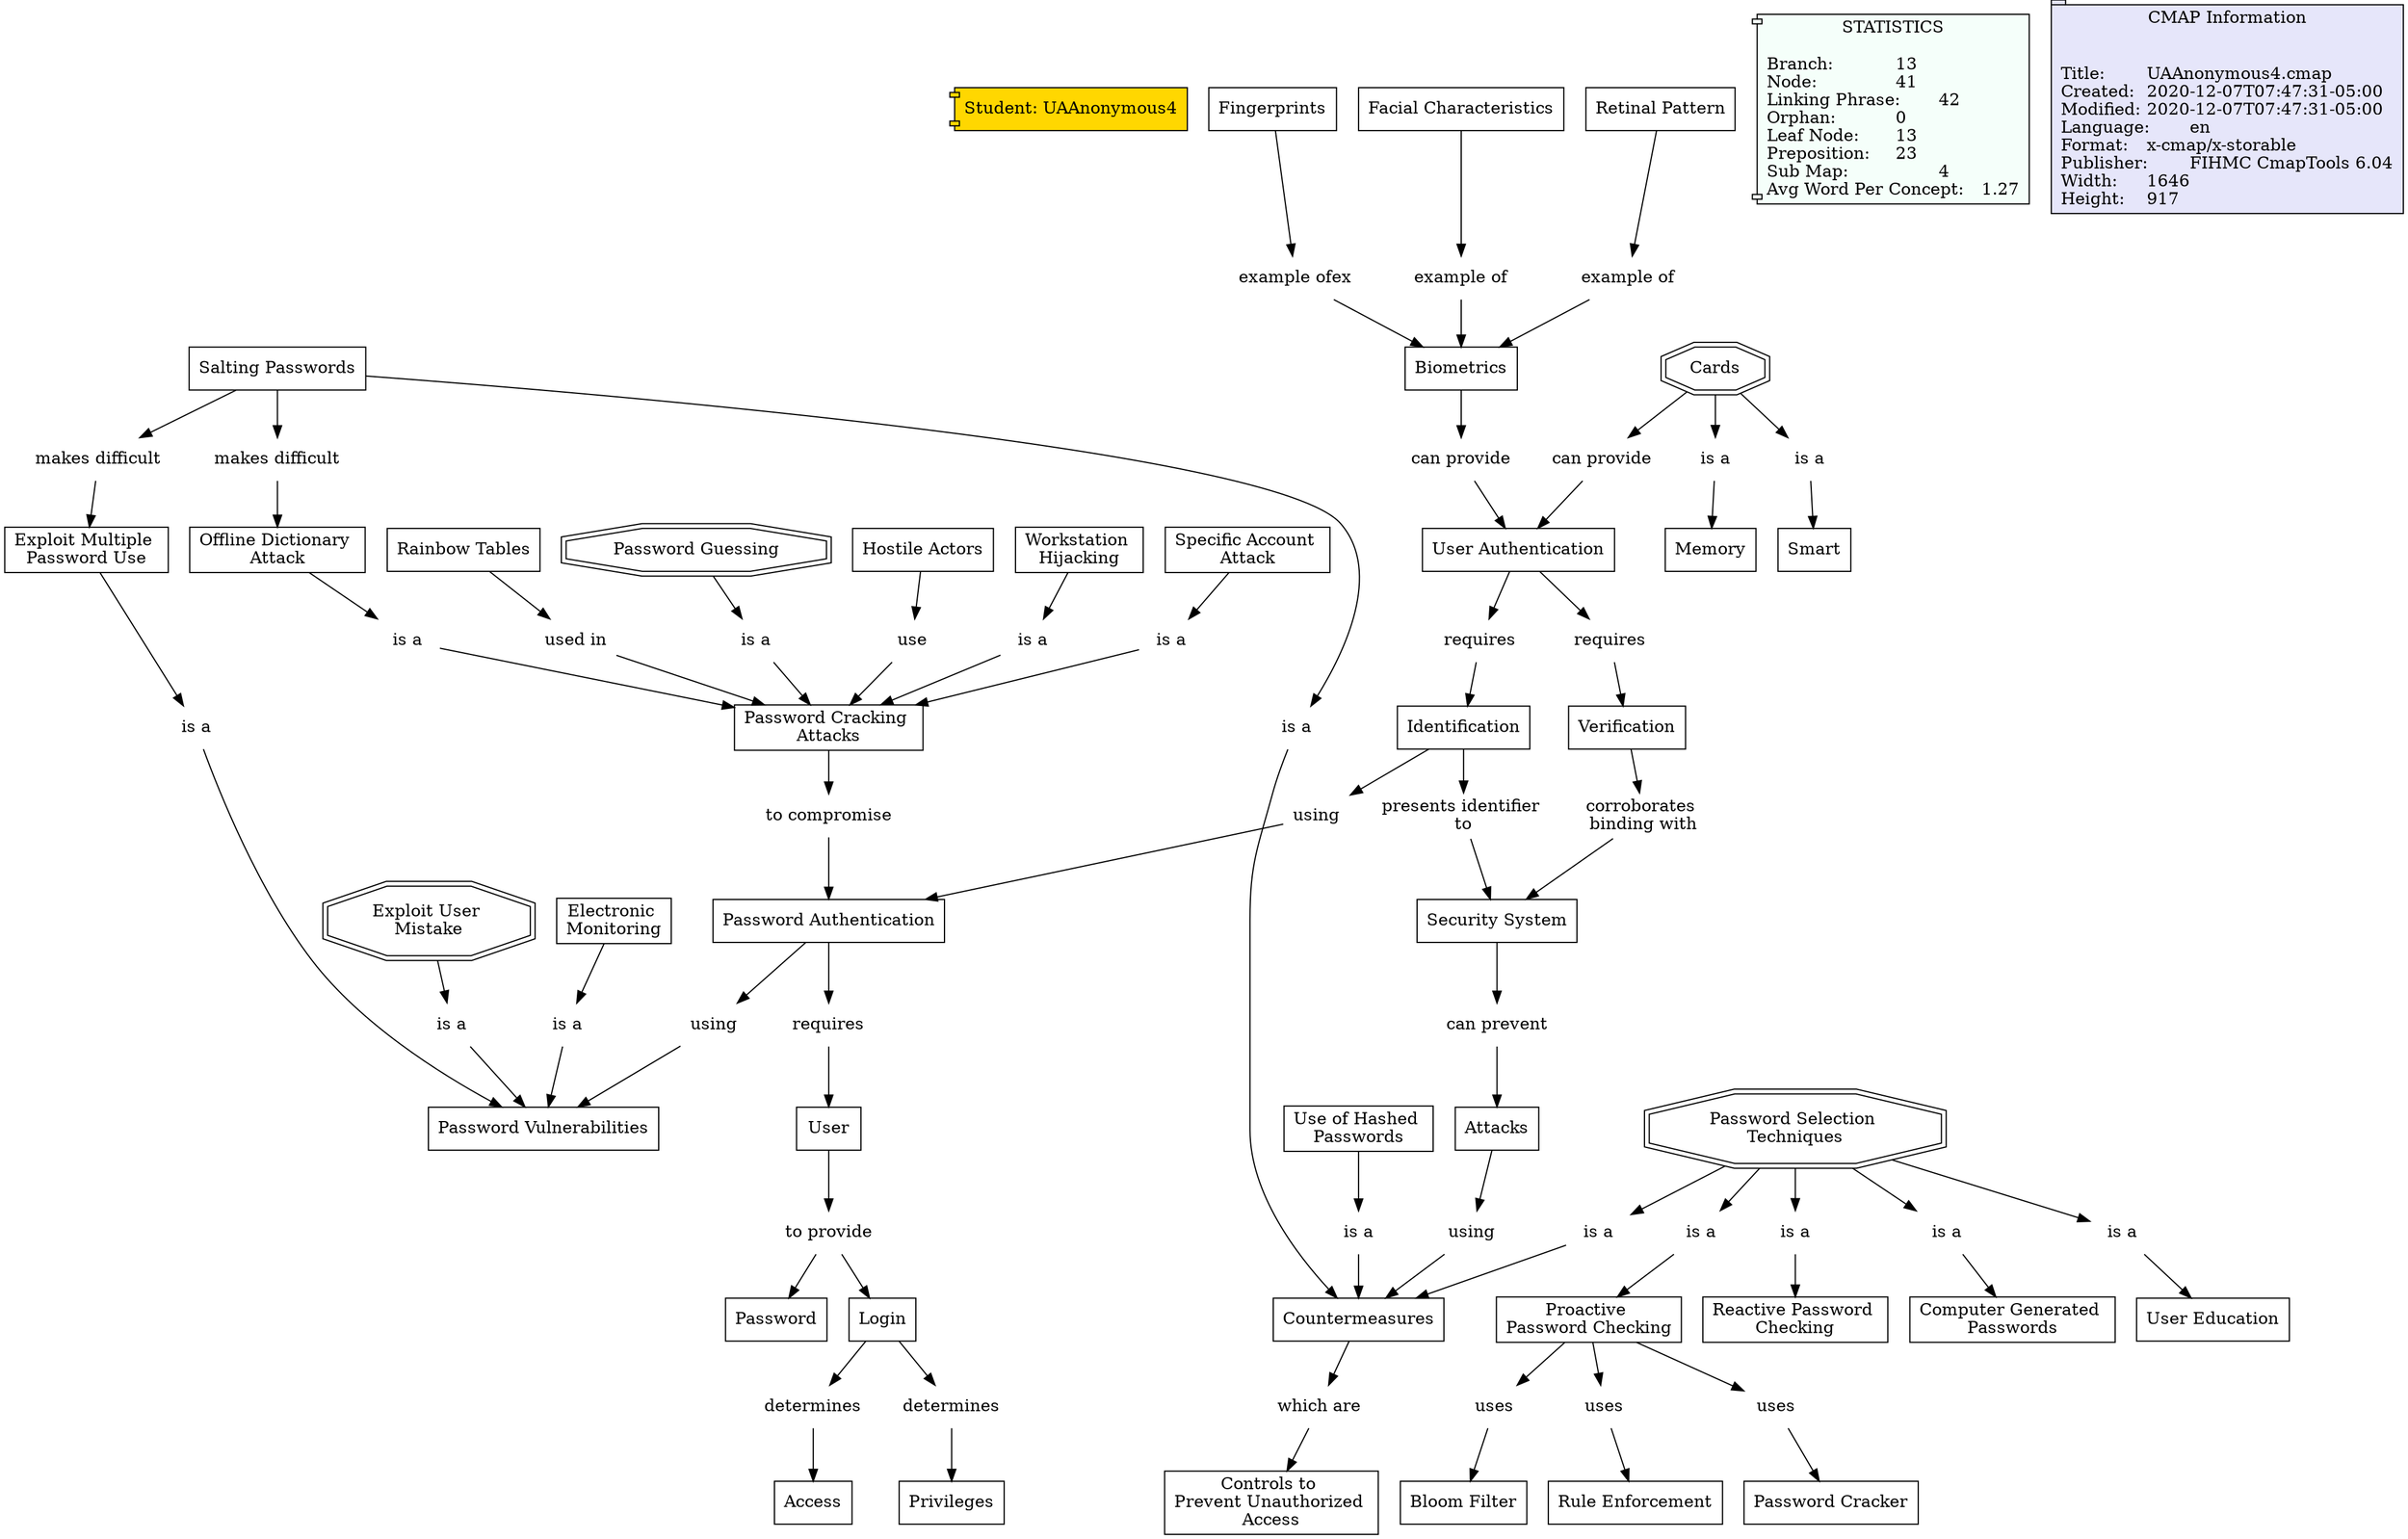 // The Round Table
digraph {
	Student [label="Student: UAAnonymous4" fillcolor=gold shape=component style=filled]
	"1RRBHR0FW-6VB099-2CH" [label="is a" shape=none]
	"1RRBHMY0T-J2VQWR-239" [label="Password Vulnerabilities
" fillcolor=white shape=rect style=filled]
	"1RRBHR0FW-6VB099-2CH" -> "1RRBHMY0T-J2VQWR-239" [constraint=true]
	"1RRBD29J1-1WN9FTP-PX" [label=requires shape=none]
	"1RRBD0G09-7SVGJ2-DM" [label=Identification fillcolor=white shape=rect style=filled]
	"1RRBD29J1-1WN9FTP-PX" -> "1RRBD0G09-7SVGJ2-DM" [constraint=true]
	"1RRBHV7CK-610GQV-2HL" [label="which are" shape=none]
	"1RRBHV7CH-BFDNN1-2HH" [label="Controls to 
Prevent Unauthorized 
Access" fillcolor=white shape=rect style=filled]
	"1RRBHV7CK-610GQV-2HL" -> "1RRBHV7CH-BFDNN1-2HH" [constraint=true]
	"1RRBHY9YL-1NBYGQS-2QY" [label="Salting Passwords
" fillcolor=white shape=rect style=filled]
	"1RRBJ5V99-290WNP-2Y7" [label="makes difficult
" shape=none]
	"1RRBHY9YL-1NBYGQS-2QY" -> "1RRBJ5V99-290WNP-2Y7" [constraint=true]
	"1RRBJXP91-7Z891V-34G" [label="Proactive 
Password Checking
" fillcolor=white shape=rect style=filled]
	"1RRBK0JTX-K6HH9Z-3BK" [label=uses shape=none]
	"1RRBJXP91-7Z891V-34G" -> "1RRBK0JTX-K6HH9Z-3BK" [constraint=true]
	"1RRBHY9YL-1NBYGQS-2QY" [label="Salting Passwords
" fillcolor=white shape=rect style=filled]
	"1RRBHYJ22-YJKL6W-2RX" [label="is a" shape=none]
	"1RRBHY9YL-1NBYGQS-2QY" -> "1RRBHYJ22-YJKL6W-2RX" [constraint=true]
	"1RRBJ5V99-290WNP-2Y7" [label="makes difficult
" shape=none]
	"1RRBHFY7K-1BNB0ZY-1R4" [label="Offline Dictionary 
Attack" fillcolor=white shape=rect style=filled]
	"1RRBJ5V99-290WNP-2Y7" -> "1RRBHFY7K-1BNB0ZY-1R4" [constraint=true]
	"1RRBHQT4W-H0X37J-2BN" [label="is a" shape=none]
	"1RRBHMY0T-J2VQWR-239" [label="Password Vulnerabilities
" fillcolor=white shape=rect style=filled]
	"1RRBHQT4W-H0X37J-2BN" -> "1RRBHMY0T-J2VQWR-239" [constraint=true]
	"1RRBD0GXM-SNLK3P-DR" [label=Verification fillcolor=white shape=rect style=filled]
	"1RRBD4N83-9H8XPS-YQ" [label="corroborates 
binding with
" shape=none]
	"1RRBD0GXM-SNLK3P-DR" -> "1RRBD4N83-9H8XPS-YQ" [constraint=true]
	"1RRBD2H8P-1XBZTM5-QZ" [label=requires shape=none]
	"1RRBD0GXM-SNLK3P-DR" [label=Verification fillcolor=white shape=rect style=filled]
	"1RRBD2H8P-1XBZTM5-QZ" -> "1RRBD0GXM-SNLK3P-DR" [constraint=true]
	"1RRBKFYT6-1QDHLQC-44B" [label="example ofex
" shape=none]
	"1RRBKBLVD-X4GHYC-3TD" [label=Biometrics fillcolor=white shape=rect style=filled]
	"1RRBKFYT6-1QDHLQC-44B" -> "1RRBKBLVD-X4GHYC-3TD" [constraint=true]
	"1RRBHDHNG-B0KVYC-1MX" [label="Hostile Actors
" fillcolor=white shape=rect style=filled]
	"1RRBHDW7N-1PDBDX2-1NR" [label=use shape=none]
	"1RRBHDHNG-B0KVYC-1MX" -> "1RRBHDW7N-1PDBDX2-1NR" [constraint=true]
	"1RRBHJPYM-1760RVZ-1VS" [label="Workstation 
Hijacking" fillcolor=white shape=rect style=filled]
	"1RRBHLTX3-HM8FJ6-22B" [label="is a" shape=none]
	"1RRBHJPYM-1760RVZ-1VS" -> "1RRBHLTX3-HM8FJ6-22B" [constraint=true]
	"1RRBK65TG-1B124V6-3NG" [label="is a" shape=none]
	"1RRBK5CF5-SPPS36-3KH" [label="Reactive Password 
Checking" fillcolor=white shape=rect style=filled]
	"1RRBK65TG-1B124V6-3NG" -> "1RRBK5CF5-SPPS36-3KH" [constraint=true]
	"1RRBHRTFK-DDF646-2DB" [label=Attacks fillcolor=white shape=rect style=filled]
	"1RRBHSB5H-WY4SKX-2G1" [label=using shape=none]
	"1RRBHRTFK-DDF646-2DB" -> "1RRBHSB5H-WY4SKX-2G1" [constraint=true]
	"1RRBK9LRF-1GK6Y90-3R3" [label=Cards fillcolor=white shape=doubleoctagon style=filled]
	"1RRBK9SGT-2941B95-3RL" [label="can provide
" shape=none]
	"1RRBK9LRF-1GK6Y90-3R3" -> "1RRBK9SGT-2941B95-3RL" [constraint=true]
	"1RRBD4D08-G97L1Z-X7" [label="presents identifier 
to" shape=none]
	"1RRBD3BGB-1WVW8CM-RW" [label="Security System
" fillcolor=white shape=rect style=filled]
	"1RRBD4D08-G97L1Z-X7" -> "1RRBD3BGB-1WVW8CM-RW" [constraint=true]
	"1RRBK61LR-C507B-3MM" [label="is a" shape=none]
	"1RRBK51SW-15MRM9G-3J1" [label="Computer Generated 
Passwords" fillcolor=white shape=rect style=filled]
	"1RRBK61LR-C507B-3MM" -> "1RRBK51SW-15MRM9G-3J1" [constraint=true]
	"1RRBHXBRQ-D2S99V-2NZ" [label="Use of Hashed 
Passwords" fillcolor=white shape=rect style=filled]
	"1RRBHXWG3-XPHNNT-2Q7" [label="is a" shape=none]
	"1RRBHXBRQ-D2S99V-2NZ" -> "1RRBHXWG3-XPHNNT-2Q7" [constraint=true]
	"1RRBK7RCZ-55SJ0Q-3QF" [label="is a" shape=none]
	"1RRBHSB5F-203HKMC-2FY" [label=Countermeasures fillcolor=white shape=rect style=filled]
	"1RRBK7RCZ-55SJ0Q-3QF" -> "1RRBHSB5F-203HKMC-2FY" [constraint=true]
	"1RRBHY9YL-1NBYGQS-2QY" [label="Salting Passwords
" fillcolor=white shape=rect style=filled]
	"1RRBJ46MY-1J3030W-2WR" [label="makes difficult
" shape=none]
	"1RRBHY9YL-1NBYGQS-2QY" -> "1RRBJ46MY-1J3030W-2WR" [constraint=true]
	"1RRBK4CRZ-1NWJXL9-3F6" [label="Password Selection 
Techniques" fillcolor=white shape=doubleoctagon style=filled]
	"1RRBK61LR-C507B-3MM" [label="is a" shape=none]
	"1RRBK4CRZ-1NWJXL9-3F6" -> "1RRBK61LR-C507B-3MM" [constraint=true]
	"1RRBHJMP1-K1Z7V9-1VJ" [label="Specific Account 
Attack" fillcolor=white shape=rect style=filled]
	"1RRBHLHG0-TJ0Y7P-20L" [label="is a" shape=none]
	"1RRBHJMP1-K1Z7V9-1VJ" -> "1RRBHLHG0-TJ0Y7P-20L" [constraint=true]
	"1RRBKCPFR-164YCK9-3X2" [label="is a" shape=none]
	"1RRBKB93N-24G7GRX-3SJ" [label=Memory fillcolor=white shape=rect style=filled]
	"1RRBKCPFR-164YCK9-3X2" -> "1RRBKB93N-24G7GRX-3SJ" [constraint=true]
	"1RRBHL902-NRJ7MQ-1ZS" [label="is a" shape=none]
	"1RRBHDW7L-2NSCN2-1NN" [label="Password Cracking 
Attacks" fillcolor=white shape=rect style=filled]
	"1RRBHL902-NRJ7MQ-1ZS" -> "1RRBHDW7L-2NSCN2-1NN" [constraint=true]
	"1RRBHSB5F-203HKMC-2FY" [label=Countermeasures fillcolor=white shape=rect style=filled]
	"1RRBHV7CK-610GQV-2HL" [label="which are" shape=none]
	"1RRBHSB5F-203HKMC-2FY" -> "1RRBHV7CK-610GQV-2HL" [constraint=true]
	"1RRBHRTFM-1HXK2FS-2DF" [label="can prevent
" shape=none]
	"1RRBHRTFK-DDF646-2DB" [label=Attacks fillcolor=white shape=rect style=filled]
	"1RRBHRTFM-1HXK2FS-2DF" -> "1RRBHRTFK-DDF646-2DB" [constraint=true]
	"1RRBK4CRZ-1NWJXL9-3F6" [label="Password Selection 
Techniques" fillcolor=white shape=doubleoctagon style=filled]
	"1RRBK7RCZ-55SJ0Q-3QF" [label="is a" shape=none]
	"1RRBK4CRZ-1NWJXL9-3F6" -> "1RRBK7RCZ-55SJ0Q-3QF" [constraint=true]
	"1RRBH2J4J-1KPMWP2-15L" [label=Login fillcolor=white shape=rect style=filled]
	"1RRBH8LVW-H72G4T-1FW" [label=determines shape=none]
	"1RRBH2J4J-1KPMWP2-15L" -> "1RRBH8LVW-H72G4T-1FW" [constraint=true]
	"1RRBD3BGB-1WVW8CM-RW" [label="Security System
" fillcolor=white shape=rect style=filled]
	"1RRBHRTFM-1HXK2FS-2DF" [label="can prevent
" shape=none]
	"1RRBD3BGB-1WVW8CM-RW" -> "1RRBHRTFM-1HXK2FS-2DF" [constraint=true]
	"1RRBHFY7K-1BNB0ZY-1R4" [label="Offline Dictionary 
Attack" fillcolor=white shape=rect style=filled]
	"1RRBHL902-NRJ7MQ-1ZS" [label="is a" shape=none]
	"1RRBHFY7K-1BNB0ZY-1R4" -> "1RRBHL902-NRJ7MQ-1ZS" [constraint=true]
	"1RRBK5V1W-1Z9N712-3LR" [label="is a" shape=none]
	"1RRBK4X8G-1J6JH7N-3HF" [label="User Education
" fillcolor=white shape=rect style=filled]
	"1RRBK5V1W-1Z9N712-3LR" -> "1RRBK4X8G-1J6JH7N-3HF" [constraint=true]
	"1RRBD0G09-7SVGJ2-DM" [label=Identification fillcolor=white shape=rect style=filled]
	"1RRBH1HD2-194M41T-12W" [label=using shape=none]
	"1RRBD0G09-7SVGJ2-DM" -> "1RRBH1HD2-194M41T-12W" [constraint=true]
	"1RRBH1HD2-194M41T-12W" [label=using shape=none]
	"1RRBH11FL-2DZS41C-11V" [label="Password Authentication
" fillcolor=white shape=rect style=filled]
	"1RRBH1HD2-194M41T-12W" -> "1RRBH11FL-2DZS41C-11V" [constraint=true]
	"1RRBKDQC1-1QDB7WG-40R" [label=Fingerprints fillcolor=white shape=rect style=filled]
	"1RRBKFYT6-1QDHLQC-44B" [label="example ofex
" shape=none]
	"1RRBKDQC1-1QDB7WG-40R" -> "1RRBKFYT6-1QDHLQC-44B" [constraint=true]
	"1RRBH11FL-2DZS41C-11V" [label="Password Authentication
" fillcolor=white shape=rect style=filled]
	"1RRBHMY0W-1H00YT3-23D" [label=using shape=none]
	"1RRBH11FL-2DZS41C-11V" -> "1RRBHMY0W-1H00YT3-23D" [constraint=true]
	"1RRBKFWGT-1J2B30T-43M" [label="example of
" shape=none]
	"1RRBKBLVD-X4GHYC-3TD" [label=Biometrics fillcolor=white shape=rect style=filled]
	"1RRBKFWGT-1J2B30T-43M" -> "1RRBKBLVD-X4GHYC-3TD" [constraint=true]
	"1RRBH2PYH-7HDYZJ-164" [label="to provide
" shape=none]
	"1RRBH3P3B-1G9YDV8-174" [label=Password fillcolor=white shape=rect style=filled]
	"1RRBH2PYH-7HDYZJ-164" -> "1RRBH3P3B-1G9YDV8-174" [constraint=true]
	"1RRBD040V-230VR7C-8P" [label="User Authentication
" fillcolor=white shape=rect style=filled]
	"1RRBD29J1-1WN9FTP-PX" [label=requires shape=none]
	"1RRBD040V-230VR7C-8P" -> "1RRBD29J1-1WN9FTP-PX" [constraint=true]
	"1RRBH7MWP-YJMCGB-1DC" [label=requires shape=none]
	"1RRBH1XR4-11DBK9D-13M" [label=User fillcolor=white shape=rect style=filled]
	"1RRBH7MWP-YJMCGB-1DC" -> "1RRBH1XR4-11DBK9D-13M" [constraint=true]
	"1RRBD040V-230VR7C-8P" [label="User Authentication
" fillcolor=white shape=rect style=filled]
	"1RRBD2H8P-1XBZTM5-QZ" [label=requires shape=none]
	"1RRBD040V-230VR7C-8P" -> "1RRBD2H8P-1XBZTM5-QZ" [constraint=true]
	"1RRBK4CRZ-1NWJXL9-3F6" [label="Password Selection 
Techniques" fillcolor=white shape=doubleoctagon style=filled]
	"1RRBK65TG-1B124V6-3NG" [label="is a" shape=none]
	"1RRBK4CRZ-1NWJXL9-3F6" -> "1RRBK65TG-1B124V6-3NG" [constraint=true]
	"1RRBK9LRF-1GK6Y90-3R3" [label=Cards fillcolor=white shape=doubleoctagon style=filled]
	"1RRBKCSP1-11S01JM-3XR" [label="is a" shape=none]
	"1RRBK9LRF-1GK6Y90-3R3" -> "1RRBKCSP1-11S01JM-3XR" [constraint=true]
	"1RRBK9LRF-1GK6Y90-3R3" [label=Cards fillcolor=white shape=doubleoctagon style=filled]
	"1RRBKCPFR-164YCK9-3X2" [label="is a" shape=none]
	"1RRBK9LRF-1GK6Y90-3R3" -> "1RRBKCPFR-164YCK9-3X2" [constraint=true]
	"1RRBD4N83-9H8XPS-YQ" [label="corroborates 
binding with
" shape=none]
	"1RRBD3BGB-1WVW8CM-RW" [label="Security System
" fillcolor=white shape=rect style=filled]
	"1RRBD4N83-9H8XPS-YQ" -> "1RRBD3BGB-1WVW8CM-RW" [constraint=true]
	"1RRBKDJ48-5QRMRJ-3ZT" [label="Facial Characteristics
" fillcolor=white shape=rect style=filled]
	"1RRBKFWGT-1J2B30T-43M" [label="example of
" shape=none]
	"1RRBKDJ48-5QRMRJ-3ZT" -> "1RRBKFWGT-1J2B30T-43M" [constraint=true]
	"1RRBHDW7N-1PDBDX2-1NR" [label=use shape=none]
	"1RRBHDW7L-2NSCN2-1NN" [label="Password Cracking 
Attacks" fillcolor=white shape=rect style=filled]
	"1RRBHDW7N-1PDBDX2-1NR" -> "1RRBHDW7L-2NSCN2-1NN" [constraint=true]
	"1RRBK4CRZ-1NWJXL9-3F6" [label="Password Selection 
Techniques" fillcolor=white shape=doubleoctagon style=filled]
	"1RRBK5V1W-1Z9N712-3LR" [label="is a" shape=none]
	"1RRBK4CRZ-1NWJXL9-3F6" -> "1RRBK5V1W-1Z9N712-3LR" [constraint=true]
	"1RRBKCSP1-11S01JM-3XR" [label="is a" shape=none]
	"1RRBKBFLN-S90JS6-3T2" [label=Smart fillcolor=white shape=rect style=filled]
	"1RRBKCSP1-11S01JM-3XR" -> "1RRBKBFLN-S90JS6-3T2" [constraint=true]
	"1RRBJZSZQ-1YXJ4NL-38W" [label=uses shape=none]
	"1RRBJYK41-285BVZ9-36K" [label="Rule Enforcement
" fillcolor=white shape=rect style=filled]
	"1RRBJZSZQ-1YXJ4NL-38W" -> "1RRBJYK41-285BVZ9-36K" [constraint=true]
	"1RRBKBLVD-X4GHYC-3TD" [label=Biometrics fillcolor=white shape=rect style=filled]
	"1RRBKC7QD-1GR9XPH-3VY" [label="can provide
" shape=none]
	"1RRBKBLVD-X4GHYC-3TD" -> "1RRBKC7QD-1GR9XPH-3VY" [constraint=true]
	"1RRBHLHG0-TJ0Y7P-20L" [label="is a" shape=none]
	"1RRBHDW7L-2NSCN2-1NN" [label="Password Cracking 
Attacks" fillcolor=white shape=rect style=filled]
	"1RRBHLHG0-TJ0Y7P-20L" -> "1RRBHDW7L-2NSCN2-1NN" [constraint=true]
	"1RRBD0G09-7SVGJ2-DM" [label=Identification fillcolor=white shape=rect style=filled]
	"1RRBD4D08-G97L1Z-X7" [label="presents identifier 
to" shape=none]
	"1RRBD0G09-7SVGJ2-DM" -> "1RRBD4D08-G97L1Z-X7" [constraint=true]
	"1RRBKDZPF-SJXDMR-419" [label="Retinal Pattern
" fillcolor=white shape=rect style=filled]
	"1RRBKG13Y-17XSZXF-450" [label="example of
" shape=none]
	"1RRBKDZPF-SJXDMR-419" -> "1RRBKG13Y-17XSZXF-450" [constraint=true]
	"1RRBH2J4J-1KPMWP2-15L" [label=Login fillcolor=white shape=rect style=filled]
	"1RRBHBQSQ-2BCRN6X-1JN" [label=determines shape=none]
	"1RRBH2J4J-1KPMWP2-15L" -> "1RRBHBQSQ-2BCRN6X-1JN" [constraint=true]
	"1RRBHMY0W-1H00YT3-23D" [label=using shape=none]
	"1RRBHMY0T-J2VQWR-239" [label="Password Vulnerabilities
" fillcolor=white shape=rect style=filled]
	"1RRBHMY0W-1H00YT3-23D" -> "1RRBHMY0T-J2VQWR-239" [constraint=true]
	"1RRBHFCW0-263PXN3-1Q0" [label="to compromise
" shape=none]
	"1RRBH11FL-2DZS41C-11V" [label="Password Authentication
" fillcolor=white shape=rect style=filled]
	"1RRBHFCW0-263PXN3-1Q0" -> "1RRBH11FL-2DZS41C-11V" [constraint=true]
	"1RRBK6C9T-1LZ5T8F-3PC" [label="is a" shape=none]
	"1RRBJXP91-7Z891V-34G" [label="Proactive 
Password Checking
" fillcolor=white shape=rect style=filled]
	"1RRBK6C9T-1LZ5T8F-3PC" -> "1RRBJXP91-7Z891V-34G" [constraint=true]
	"1RRBK0JTX-K6HH9Z-3BK" [label=uses shape=none]
	"1RRBJYLQS-26GHL9K-36T" [label="Bloom Filter
" fillcolor=white shape=rect style=filled]
	"1RRBK0JTX-K6HH9Z-3BK" -> "1RRBJYLQS-26GHL9K-36T" [constraint=true]
	"1RRBHYJ22-YJKL6W-2RX" [label="is a" shape=none]
	"1RRBHSB5F-203HKMC-2FY" [label=Countermeasures fillcolor=white shape=rect style=filled]
	"1RRBHYJ22-YJKL6W-2RX" -> "1RRBHSB5F-203HKMC-2FY" [constraint=true]
	"1RRBJXP91-7Z891V-34G" [label="Proactive 
Password Checking
" fillcolor=white shape=rect style=filled]
	"1RRBJZSZQ-1YXJ4NL-38W" [label=uses shape=none]
	"1RRBJXP91-7Z891V-34G" -> "1RRBJZSZQ-1YXJ4NL-38W" [constraint=true]
	"1RRBHXWG3-XPHNNT-2Q7" [label="is a" shape=none]
	"1RRBHSB5F-203HKMC-2FY" [label=Countermeasures fillcolor=white shape=rect style=filled]
	"1RRBHXWG3-XPHNNT-2Q7" -> "1RRBHSB5F-203HKMC-2FY" [constraint=true]
	"1RRBHSB5H-WY4SKX-2G1" [label=using shape=none]
	"1RRBHSB5F-203HKMC-2FY" [label=Countermeasures fillcolor=white shape=rect style=filled]
	"1RRBHSB5H-WY4SKX-2G1" -> "1RRBHSB5F-203HKMC-2FY" [constraint=true]
	"1RRBHQP7K-11J7T5J-29T" [label="is a" shape=none]
	"1RRBHMY0T-J2VQWR-239" [label="Password Vulnerabilities
" fillcolor=white shape=rect style=filled]
	"1RRBHQP7K-11J7T5J-29T" -> "1RRBHMY0T-J2VQWR-239" [constraint=true]
	"1RRBH2PYH-7HDYZJ-164" [label="to provide
" shape=none]
	"1RRBH2J4J-1KPMWP2-15L" [label=Login fillcolor=white shape=rect style=filled]
	"1RRBH2PYH-7HDYZJ-164" -> "1RRBH2J4J-1KPMWP2-15L" [constraint=true]
	"1RRBK4CRZ-1NWJXL9-3F6" [label="Password Selection 
Techniques" fillcolor=white shape=doubleoctagon style=filled]
	"1RRBK6C9T-1LZ5T8F-3PC" [label="is a" shape=none]
	"1RRBK4CRZ-1NWJXL9-3F6" -> "1RRBK6C9T-1LZ5T8F-3PC" [constraint=true]
	"1RRBJBJTB-252Y1LH-32J" [label="used in" shape=none]
	"1RRBHDW7L-2NSCN2-1NN" [label="Password Cracking 
Attacks" fillcolor=white shape=rect style=filled]
	"1RRBJBJTB-252Y1LH-32J" -> "1RRBHDW7L-2NSCN2-1NN" [constraint=true]
	"1RRBJ931H-1T7248Y-2ZZ" [label="Rainbow Tables
" fillcolor=white shape=rect style=filled]
	"1RRBJBJTB-252Y1LH-32J" [label="used in" shape=none]
	"1RRBJ931H-1T7248Y-2ZZ" -> "1RRBJBJTB-252Y1LH-32J" [constraint=true]
	"1RRBJ46MY-1J3030W-2WR" [label="makes difficult
" shape=none]
	"1RRBHP7LM-1BXGMZX-268" [label="Exploit Multiple 
Password Use
" fillcolor=white shape=rect style=filled]
	"1RRBJ46MY-1J3030W-2WR" -> "1RRBHP7LM-1BXGMZX-268" [constraint=true]
	"1RRBKC7QD-1GR9XPH-3VY" [label="can provide
" shape=none]
	"1RRBD040V-230VR7C-8P" [label="User Authentication
" fillcolor=white shape=rect style=filled]
	"1RRBKC7QD-1GR9XPH-3VY" -> "1RRBD040V-230VR7C-8P" [constraint=true]
	"1RRBK9SGT-2941B95-3RL" [label="can provide
" shape=none]
	"1RRBD040V-230VR7C-8P" [label="User Authentication
" fillcolor=white shape=rect style=filled]
	"1RRBK9SGT-2941B95-3RL" -> "1RRBD040V-230VR7C-8P" [constraint=true]
	"1RRBHP7LM-1BXGMZX-268" [label="Exploit Multiple 
Password Use
" fillcolor=white shape=rect style=filled]
	"1RRBHR0FW-6VB099-2CH" [label="is a" shape=none]
	"1RRBHP7LM-1BXGMZX-268" -> "1RRBHR0FW-6VB099-2CH" [constraint=true]
	"1RRBK0DCX-23D3K4W-39Q" [label=uses shape=none]
	"1RRBJYKYS-1Z2XKDC-36P" [label="Password Cracker
" fillcolor=white shape=rect style=filled]
	"1RRBK0DCX-23D3K4W-39Q" -> "1RRBJYKYS-1Z2XKDC-36P" [constraint=true]
	"1RRBJXP91-7Z891V-34G" [label="Proactive 
Password Checking
" fillcolor=white shape=rect style=filled]
	"1RRBK0DCX-23D3K4W-39Q" [label=uses shape=none]
	"1RRBJXP91-7Z891V-34G" -> "1RRBK0DCX-23D3K4W-39Q" [constraint=true]
	"1RRBHP6LH-1SKQDG4-264" [label="Exploit User 
Mistake" fillcolor=white shape=doubleoctagon style=filled]
	"1RRBHQP7K-11J7T5J-29T" [label="is a" shape=none]
	"1RRBHP6LH-1SKQDG4-264" -> "1RRBHQP7K-11J7T5J-29T" [constraint=true]
	"1RRBHBQSQ-2BCRN6X-1JN" [label=determines shape=none]
	"1RRBHBFGH-NPC85X-1J0" [label=Privileges fillcolor=white shape=rect style=filled]
	"1RRBHBQSQ-2BCRN6X-1JN" -> "1RRBHBFGH-NPC85X-1J0" [constraint=true]
	"1RRBH11FL-2DZS41C-11V" [label="Password Authentication
" fillcolor=white shape=rect style=filled]
	"1RRBH7MWP-YJMCGB-1DC" [label=requires shape=none]
	"1RRBH11FL-2DZS41C-11V" -> "1RRBH7MWP-YJMCGB-1DC" [constraint=true]
	"1RRBKG13Y-17XSZXF-450" [label="example of
" shape=none]
	"1RRBKBLVD-X4GHYC-3TD" [label=Biometrics fillcolor=white shape=rect style=filled]
	"1RRBKG13Y-17XSZXF-450" -> "1RRBKBLVD-X4GHYC-3TD" [constraint=true]
	"1RRBH8LVW-H72G4T-1FW" [label=determines shape=none]
	"1RRBH8LVT-Z7Y9MB-1FS" [label=Access fillcolor=white shape=rect style=filled]
	"1RRBH8LVW-H72G4T-1FW" -> "1RRBH8LVT-Z7Y9MB-1FS" [constraint=true]
	"1RRBHLTX3-HM8FJ6-22B" [label="is a" shape=none]
	"1RRBHDW7L-2NSCN2-1NN" [label="Password Cracking 
Attacks" fillcolor=white shape=rect style=filled]
	"1RRBHLTX3-HM8FJ6-22B" -> "1RRBHDW7L-2NSCN2-1NN" [constraint=true]
	"1RRBHDW7L-2NSCN2-1NN" [label="Password Cracking 
Attacks" fillcolor=white shape=rect style=filled]
	"1RRBHFCW0-263PXN3-1Q0" [label="to compromise
" shape=none]
	"1RRBHDW7L-2NSCN2-1NN" -> "1RRBHFCW0-263PXN3-1Q0" [constraint=true]
	"1RRBHP8NG-1YH9HVX-26D" [label="Electronic 
Monitoring" fillcolor=white shape=rect style=filled]
	"1RRBHQT4W-H0X37J-2BN" [label="is a" shape=none]
	"1RRBHP8NG-1YH9HVX-26D" -> "1RRBHQT4W-H0X37J-2BN" [constraint=true]
	"1RRBHJNY6-1H54HXB-1VN" [label="Password Guessing
" fillcolor=white shape=doubleoctagon style=filled]
	"1RRBHLNHH-LG0RYL-21G" [label="is a" shape=none]
	"1RRBHJNY6-1H54HXB-1VN" -> "1RRBHLNHH-LG0RYL-21G" [constraint=true]
	"1RRBH1XR4-11DBK9D-13M" [label=User fillcolor=white shape=rect style=filled]
	"1RRBH2PYH-7HDYZJ-164" [label="to provide
" shape=none]
	"1RRBH1XR4-11DBK9D-13M" -> "1RRBH2PYH-7HDYZJ-164" [constraint=true]
	"1RRBHLNHH-LG0RYL-21G" [label="is a" shape=none]
	"1RRBHDW7L-2NSCN2-1NN" [label="Password Cracking 
Attacks" fillcolor=white shape=rect style=filled]
	"1RRBHLNHH-LG0RYL-21G" -> "1RRBHDW7L-2NSCN2-1NN" [constraint=true]
	statictics [label="STATISTICS
\lBranch:		13\lNode:		41\lLinking Phrase:	42\lOrphan:		0\lLeaf Node:	13\lPreposition:	23\lSub Map:		4\lAvg Word Per Concept:	1.27\l" Gsplines=true fillcolor="#F5FFFA" shape=component style=filled]
	file_info [label="CMAP Information

\lTitle:	UAAnonymous4.cmap\lCreated:	2020-12-07T07:47:31-05:00\lModified:	2020-12-07T07:47:31-05:00\lLanguage:	en\lFormat:	x-cmap/x-storable\lPublisher:	FIHMC CmapTools 6.04\lWidth:	1646\lHeight:	917\l" Gsplines=true fillcolor="#E6E6FA" shape=tab style=filled]
}
